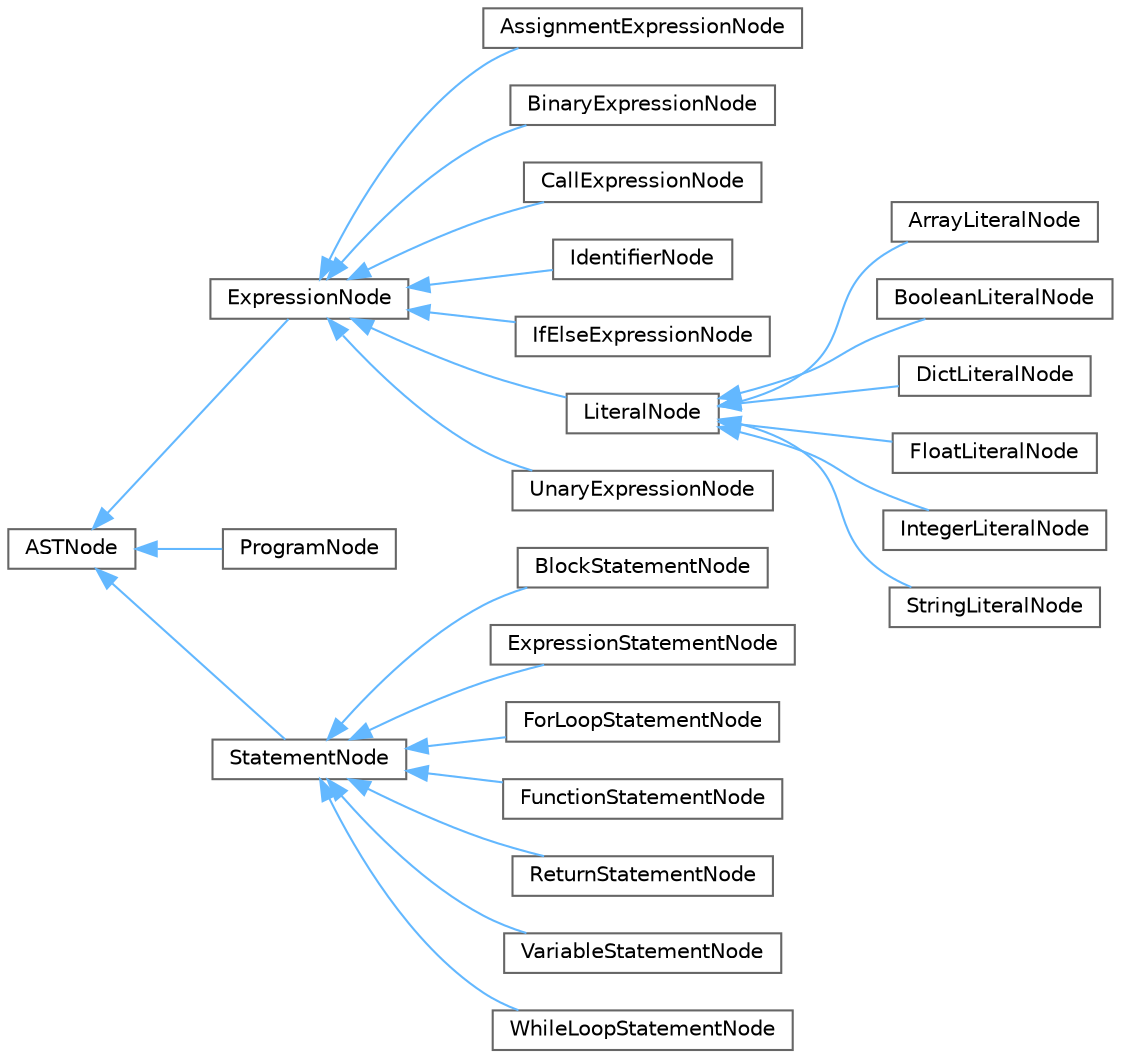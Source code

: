 digraph "Graphical Class Hierarchy"
{
 // LATEX_PDF_SIZE
  bgcolor="transparent";
  edge [fontname=Helvetica,fontsize=10,labelfontname=Helvetica,labelfontsize=10];
  node [fontname=Helvetica,fontsize=10,shape=box,height=0.2,width=0.4];
  rankdir="LR";
  Node0 [id="Node000000",label="ASTNode",height=0.2,width=0.4,color="grey40", fillcolor="white", style="filled",URL="$structASTNode.html",tooltip="Base class of all AST nodes."];
  Node0 -> Node1 [id="edge1_Node000000_Node000001",dir="back",color="steelblue1",style="solid",tooltip=" "];
  Node1 [id="Node000001",label="ExpressionNode",height=0.2,width=0.4,color="grey40", fillcolor="white", style="filled",URL="$structExpressionNode.html",tooltip="Base class for all expressions."];
  Node1 -> Node2 [id="edge2_Node000001_Node000002",dir="back",color="steelblue1",style="solid",tooltip=" "];
  Node2 [id="Node000002",label="AssignmentExpressionNode",height=0.2,width=0.4,color="grey40", fillcolor="white", style="filled",URL="$structAssignmentExpressionNode.html",tooltip="An assignment expression (e.g., x = 5, y = func())"];
  Node1 -> Node3 [id="edge3_Node000001_Node000003",dir="back",color="steelblue1",style="solid",tooltip=" "];
  Node3 [id="Node000003",label="BinaryExpressionNode",height=0.2,width=0.4,color="grey40", fillcolor="white", style="filled",URL="$structBinaryExpressionNode.html",tooltip="A binary expression (e.g., a + b, x == y, etc.)"];
  Node1 -> Node4 [id="edge4_Node000001_Node000004",dir="back",color="steelblue1",style="solid",tooltip=" "];
  Node4 [id="Node000004",label="CallExpressionNode",height=0.2,width=0.4,color="grey40", fillcolor="white", style="filled",URL="$structCallExpressionNode.html",tooltip=" "];
  Node1 -> Node5 [id="edge5_Node000001_Node000005",dir="back",color="steelblue1",style="solid",tooltip=" "];
  Node5 [id="Node000005",label="IdentifierNode",height=0.2,width=0.4,color="grey40", fillcolor="white", style="filled",URL="$structIdentifierNode.html",tooltip="A identifier."];
  Node1 -> Node6 [id="edge6_Node000001_Node000006",dir="back",color="steelblue1",style="solid",tooltip=" "];
  Node6 [id="Node000006",label="IfElseExpressionNode",height=0.2,width=0.4,color="grey40", fillcolor="white", style="filled",URL="$structIfElseExpressionNode.html",tooltip="An if-else expression (e.g., if condition { then_expr } else { else_expr })"];
  Node1 -> Node7 [id="edge7_Node000001_Node000007",dir="back",color="steelblue1",style="solid",tooltip=" "];
  Node7 [id="Node000007",label="LiteralNode",height=0.2,width=0.4,color="grey40", fillcolor="white", style="filled",URL="$structLiteralNode.html",tooltip="Base class for all literals."];
  Node7 -> Node8 [id="edge8_Node000007_Node000008",dir="back",color="steelblue1",style="solid",tooltip=" "];
  Node8 [id="Node000008",label="ArrayLiteralNode",height=0.2,width=0.4,color="grey40", fillcolor="white", style="filled",URL="$structArrayLiteralNode.html",tooltip="An array literal (e.g., [1, 2, 3])"];
  Node7 -> Node9 [id="edge9_Node000007_Node000009",dir="back",color="steelblue1",style="solid",tooltip=" "];
  Node9 [id="Node000009",label="BooleanLiteralNode",height=0.2,width=0.4,color="grey40", fillcolor="white", style="filled",URL="$structBooleanLiteralNode.html",tooltip="A boolean literal (true or false)"];
  Node7 -> Node10 [id="edge10_Node000007_Node000010",dir="back",color="steelblue1",style="solid",tooltip=" "];
  Node10 [id="Node000010",label="DictLiteralNode",height=0.2,width=0.4,color="grey40", fillcolor="white", style="filled",URL="$structDictLiteralNode.html",tooltip="A dictionary literal (e.g., {key: value, key2: value2})"];
  Node7 -> Node11 [id="edge11_Node000007_Node000011",dir="back",color="steelblue1",style="solid",tooltip=" "];
  Node11 [id="Node000011",label="FloatLiteralNode",height=0.2,width=0.4,color="grey40", fillcolor="white", style="filled",URL="$structFloatLiteralNode.html",tooltip="A float literal."];
  Node7 -> Node12 [id="edge12_Node000007_Node000012",dir="back",color="steelblue1",style="solid",tooltip=" "];
  Node12 [id="Node000012",label="IntegerLiteralNode",height=0.2,width=0.4,color="grey40", fillcolor="white", style="filled",URL="$structIntegerLiteralNode.html",tooltip="A integer literal."];
  Node7 -> Node13 [id="edge13_Node000007_Node000013",dir="back",color="steelblue1",style="solid",tooltip=" "];
  Node13 [id="Node000013",label="StringLiteralNode",height=0.2,width=0.4,color="grey40", fillcolor="white", style="filled",URL="$structStringLiteralNode.html",tooltip="A string literal."];
  Node1 -> Node14 [id="edge14_Node000001_Node000014",dir="back",color="steelblue1",style="solid",tooltip=" "];
  Node14 [id="Node000014",label="UnaryExpressionNode",height=0.2,width=0.4,color="grey40", fillcolor="white", style="filled",URL="$structUnaryExpressionNode.html",tooltip="A unary expression (e.g., !x, -y, etc.)"];
  Node0 -> Node15 [id="edge15_Node000000_Node000015",dir="back",color="steelblue1",style="solid",tooltip=" "];
  Node15 [id="Node000015",label="ProgramNode",height=0.2,width=0.4,color="grey40", fillcolor="white", style="filled",URL="$structProgramNode.html",tooltip="The root of all ASTs (sorta like a block statement, but the block is global)"];
  Node0 -> Node16 [id="edge16_Node000000_Node000016",dir="back",color="steelblue1",style="solid",tooltip=" "];
  Node16 [id="Node000016",label="StatementNode",height=0.2,width=0.4,color="grey40", fillcolor="white", style="filled",URL="$structStatementNode.html",tooltip="Base class for all statements."];
  Node16 -> Node17 [id="edge17_Node000016_Node000017",dir="back",color="steelblue1",style="solid",tooltip=" "];
  Node17 [id="Node000017",label="BlockStatementNode",height=0.2,width=0.4,color="grey40", fillcolor="white", style="filled",URL="$structBlockStatementNode.html",tooltip="A block statement { [statements... ] }."];
  Node16 -> Node18 [id="edge18_Node000016_Node000018",dir="back",color="steelblue1",style="solid",tooltip=" "];
  Node18 [id="Node000018",label="ExpressionStatementNode",height=0.2,width=0.4,color="grey40", fillcolor="white", style="filled",URL="$structExpressionStatementNode.html",tooltip="A wrapper around a expression (but it is a statement)"];
  Node16 -> Node19 [id="edge19_Node000016_Node000019",dir="back",color="steelblue1",style="solid",tooltip=" "];
  Node19 [id="Node000019",label="ForLoopStatementNode",height=0.2,width=0.4,color="grey40", fillcolor="white", style="filled",URL="$structForLoopStatementNode.html",tooltip=" "];
  Node16 -> Node20 [id="edge20_Node000016_Node000020",dir="back",color="steelblue1",style="solid",tooltip=" "];
  Node20 [id="Node000020",label="FunctionStatementNode",height=0.2,width=0.4,color="grey40", fillcolor="white", style="filled",URL="$structFunctionStatementNode.html",tooltip=" "];
  Node16 -> Node21 [id="edge21_Node000016_Node000021",dir="back",color="steelblue1",style="solid",tooltip=" "];
  Node21 [id="Node000021",label="ReturnStatementNode",height=0.2,width=0.4,color="grey40", fillcolor="white", style="filled",URL="$structReturnStatementNode.html",tooltip="A return statement (different from a implicit return, e.g. 5; will become a expression statement,..."];
  Node16 -> Node22 [id="edge22_Node000016_Node000022",dir="back",color="steelblue1",style="solid",tooltip=" "];
  Node22 [id="Node000022",label="VariableStatementNode",height=0.2,width=0.4,color="grey40", fillcolor="white", style="filled",URL="$structVariableStatementNode.html",tooltip="A variable declaration/definition: let immut = 5; var mut = 5; etc."];
  Node16 -> Node23 [id="edge23_Node000016_Node000023",dir="back",color="steelblue1",style="solid",tooltip=" "];
  Node23 [id="Node000023",label="WhileLoopStatementNode",height=0.2,width=0.4,color="grey40", fillcolor="white", style="filled",URL="$structWhileLoopStatementNode.html",tooltip="A while loop (e.g., while x < y { let x = 5 let y = 4;})"];
}
